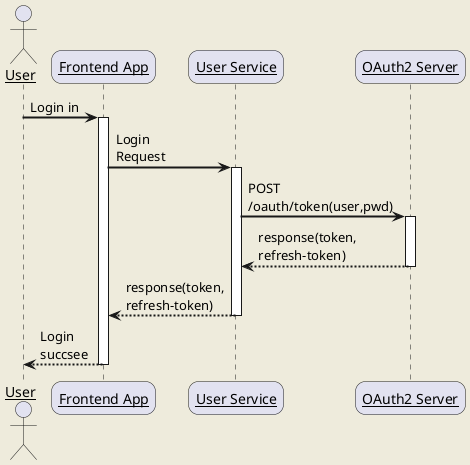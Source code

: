 @startuml
skinparam backgroundColor #EEEBDC
skinparam handwritten false
skinparam sequenceArrowThickness 2
skinparam roundcorner 20
skinparam maxmessagesize 60
skinparam sequenceParticipant underline

actor User
participant "Frontend App" as Frontend
participant "User Service" as UserService
participant "OAuth2 Server" as OAuth

User -> Frontend: Login in
activate Frontend

Frontend -> UserService: Login Request
activate UserService

UserService -> OAuth: POST /oauth/token(user,pwd)
activate OAuth
OAuth --> UserService: response(token, refresh-token)
deactivate OAuth

UserService --> Frontend: response(token, refresh-token)
deactivate UserService

Frontend --> User: Login succsee
deactivate Frontend
@enduml